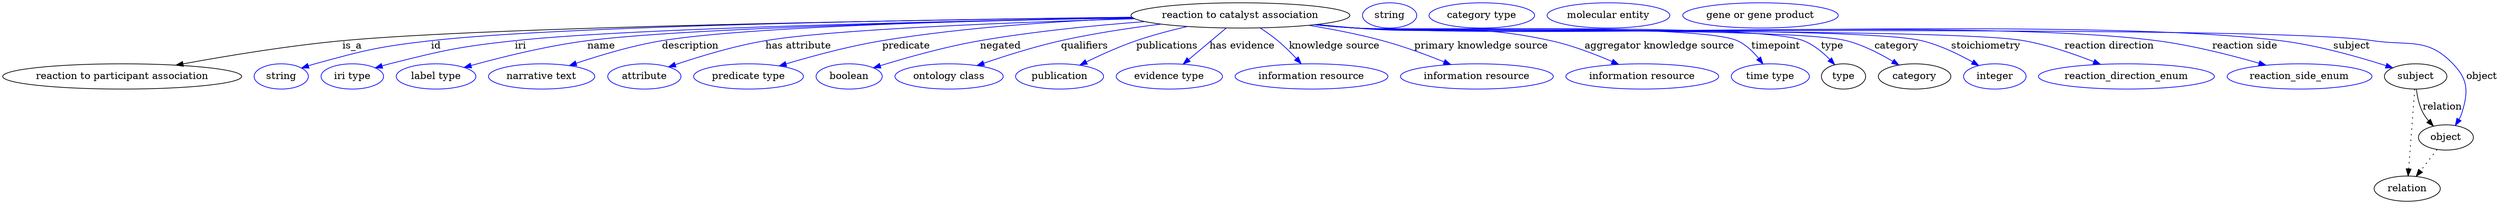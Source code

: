digraph {
	graph [bb="0,0,3541.6,283"];
	node [label="\N"];
	"reaction to catalyst association"	[height=0.5,
		label="reaction to catalyst association",
		pos="1756.6,265",
		width=4.3149];
	"reaction to participant association"	[height=0.5,
		pos="169.63,178",
		width=4.7121];
	"reaction to catalyst association" -> "reaction to participant association"	[label=is_a,
		lp="497.63,221.5",
		pos="e,246.38,194.09 1603,262.29 1313.3,258.64 696.35,248.77 483.63,229 406.29,221.81 319.1,207.42 256.25,195.91"];
	id	[color=blue,
		height=0.5,
		label=string,
		pos="395.63,178",
		width=1.0652];
	"reaction to catalyst association" -> id	[color=blue,
		label=id,
		lp="617.63,221.5",
		pos="e,424.36,189.94 1602.8,262.44 1335.9,259.21 798.04,250.23 610.63,229 535.46,220.48 516.6,216.02 443.63,196 440.48,195.13 437.24,\
194.16 433.99,193.14",
		style=solid];
	iri	[color=blue,
		height=0.5,
		label="iri type",
		pos="496.63,178",
		width=1.2277];
	"reaction to catalyst association" -> iri	[color=blue,
		label=iri,
		lp="741.63,221.5",
		pos="e,529.24,190.21 1603.9,261.46 1361,256.97 897.54,246.41 733.63,229 651.02,220.22 630.26,216.07 549.63,196 546.2,195.15 542.67,194.19 \
539.13,193.17",
		style=solid];
	name	[color=blue,
		height=0.5,
		label="label type",
		pos="615.63,178",
		width=1.5707];
	"reaction to catalyst association" -> name	[color=blue,
		label=name,
		lp="850.63,221.5",
		pos="e,655.61,190.85 1603.8,261.56 1380.4,257.43 975.44,247.62 830.63,229 773.16,221.61 708.56,205.5 665.32,193.56",
		style=solid];
	description	[color=blue,
		height=0.5,
		label="narrative text",
		pos="765.63,178",
		width=2.0943];
	"reaction to catalyst association" -> description	[color=blue,
		label=description,
		lp="976.13,221.5",
		pos="e,804.84,193.5 1603.4,261.91 1402.1,258.4 1059.7,249.57 935.63,229 893.92,222.08 848,208.18 814.41,196.79",
		style=solid];
	"has attribute"	[color=blue,
		height=0.5,
		label=attribute,
		pos="910.63,178",
		width=1.4443];
	"reaction to catalyst association" -> "has attribute"	[color=blue,
		label="has attribute",
		lp="1129.6,221.5",
		pos="e,945,191.55 1606.5,260.24 1439.2,255.33 1179.6,245.39 1082.6,229 1038.3,221.5 989.09,206.5 954.73,194.88",
		style=solid];
	predicate	[color=blue,
		height=0.5,
		label="predicate type",
		pos="1058.6,178",
		width=2.1665];
	"reaction to catalyst association" -> predicate	[color=blue,
		label=predicate,
		lp="1282.6,221.5",
		pos="e,1102.3,193 1604.9,261.01 1503.5,257.19 1367.4,248.54 1248.6,229 1201.8,221.3 1149.8,207.21 1112,195.94",
		style=solid];
	negated	[color=blue,
		height=0.5,
		label=boolean,
		pos="1201.6,178",
		width=1.2999];
	"reaction to catalyst association" -> negated	[color=blue,
		label=negated,
		lp="1415.6,221.5",
		pos="e,1236,190.34 1620.7,256.18 1550.4,250.87 1463.6,242.32 1386.6,229 1337.8,220.54 1283.1,204.99 1246,193.47",
		style=solid];
	qualifiers	[color=blue,
		height=0.5,
		label="ontology class",
		pos="1342.6,178",
		width=2.1304];
	"reaction to catalyst association" -> qualifiers	[color=blue,
		label=qualifiers,
		lp="1535.1,221.5",
		pos="e,1382.3,193.53 1643.6,252.63 1599,247.07 1547.6,239.31 1501.6,229 1464.3,220.63 1423.1,207.57 1392,196.9",
		style=solid];
	publications	[color=blue,
		height=0.5,
		label=publication,
		pos="1499.6,178",
		width=1.7332];
	"reaction to catalyst association" -> publications	[color=blue,
		label=publications,
		lp="1652.6,221.5",
		pos="e,1528.6,194.2 1681.3,249.21 1657.7,243.79 1631.9,236.98 1608.6,229 1584.4,220.66 1558.2,208.78 1537.6,198.69",
		style=solid];
	"has evidence"	[color=blue,
		height=0.5,
		label="evidence type",
		pos="1655.6,178",
		width=2.0943];
	"reaction to catalyst association" -> "has evidence"	[color=blue,
		label="has evidence",
		lp="1759.1,221.5",
		pos="e,1675.4,195.6 1736.2,246.8 1720.9,233.96 1699.9,216.27 1683.2,202.19",
		style=solid];
	"knowledge source"	[color=blue,
		height=0.5,
		label="information resource",
		pos="1857.6,178",
		width=3.015];
	"reaction to catalyst association" -> "knowledge source"	[color=blue,
		label="knowledge source",
		lp="1890.1,221.5",
		pos="e,1842.9,196.14 1784.7,247.13 1793,241.7 1801.9,235.42 1809.6,229 1818.8,221.33 1828.1,212.07 1836.1,203.61",
		style=solid];
	"primary knowledge source"	[color=blue,
		height=0.5,
		label="information resource",
		pos="2092.6,178",
		width=3.015];
	"reaction to catalyst association" -> "primary knowledge source"	[color=blue,
		label="primary knowledge source",
		lp="2098.6,221.5",
		pos="e,2055.4,195.02 1853.8,250.92 1887.3,245.42 1924.9,238.14 1958.6,229 1988.3,220.97 2020.6,209.03 2046,198.83",
		style=solid];
	"aggregator knowledge source"	[color=blue,
		height=0.5,
		label="information resource",
		pos="2327.6,178",
		width=3.015];
	"reaction to catalyst association" -> "aggregator knowledge source"	[color=blue,
		label="aggregator knowledge source",
		lp="2352.1,221.5",
		pos="e,2294,195.17 1865.7,252.17 1884.4,250.32 1903.6,248.52 1921.6,247 2044.1,236.7 2077.6,255.36 2197.6,229 2227.7,222.4 2260,210.01 \
2284.9,199.21",
		style=solid];
	timepoint	[color=blue,
		height=0.5,
		label="time type",
		pos="2509.6,178",
		width=1.5346];
	"reaction to catalyst association" -> timepoint	[color=blue,
		label=timepoint,
		lp="2517.6,221.5",
		pos="e,2499.1,195.77 1863.5,251.9 1882.8,250.02 1902.8,248.28 1921.6,247 1981.6,242.92 2407.8,253.79 2462.6,229 2474.7,223.55 2485.1,\
213.44 2493.1,203.72",
		style=solid];
	type	[height=0.5,
		pos="2613.6,178",
		width=0.86659];
	"reaction to catalyst association" -> type	[color=blue,
		label=type,
		lp="2597.6,221.5",
		pos="e,2601,194.87 1863,251.86 1882.5,249.98 1902.7,248.24 1921.6,247 1992.1,242.38 2490.9,254.8 2556.6,229 2570.9,223.4 2584,212.57 \
2594,202.41",
		style=solid];
	category	[height=0.5,
		pos="2714.6,178",
		width=1.4263];
	"reaction to catalyst association" -> category	[color=blue,
		label=category,
		lp="2689.1,221.5",
		pos="e,2692.3,194.23 1863,251.82 1882.5,249.94 1902.7,248.22 1921.6,247 1998.8,242.03 2542.7,248.21 2617.6,229 2641.1,222.98 2665.4,210.47 \
2683.8,199.47",
		style=solid];
	stoichiometry	[color=blue,
		height=0.5,
		label=integer,
		pos="2828.6,178",
		width=1.2277];
	"reaction to catalyst association" -> stoichiometry	[color=blue,
		label=stoichiometry,
		lp="2816.1,221.5",
		pos="e,2805.8,193.54 1862.6,251.81 1882.2,249.92 1902.5,248.2 1921.6,247 2010.7,241.42 2637.8,249.8 2724.6,229 2750.3,222.84 2777.1,209.77 \
2797.1,198.54",
		style=solid];
	"reaction direction"	[color=blue,
		height=0.5,
		label=reaction_direction_enum,
		pos="3015.6,178",
		width=3.4664];
	"reaction to catalyst association" -> "reaction direction"	[color=blue,
		label="reaction direction",
		lp="2991.1,221.5",
		pos="e,2978.7,195.25 1862.6,251.76 1882.2,249.87 1902.5,248.16 1921.6,247 2026.8,240.6 2765.9,247.29 2869.6,229 2903.9,222.97 2940.9,\
210.21 2969.1,199.1",
		style=solid];
	"reaction side"	[color=blue,
		height=0.5,
		label=reaction_side_enum,
		pos="3260.6,178",
		width=2.8525];
	"reaction to catalyst association" -> "reaction side"	[color=blue,
		label="reaction side",
		lp="3184.1,221.5",
		pos="e,3213.1,194.03 1862.2,251.75 1881.9,249.85 1902.4,248.14 1921.6,247 2173.9,232.04 2808,261.57 3058.6,229 3108.3,222.55 3163.4,208.43 \
3203.5,196.84",
		style=solid];
	subject	[height=0.5,
		pos="3425.6,178",
		width=1.2277];
	"reaction to catalyst association" -> subject	[color=blue,
		label=subject,
		lp="3335.6,221.5",
		pos="e,3393,190.36 1862.1,251.72 1881.9,249.82 1902.4,248.12 1921.6,247 2212.9,230.03 2945.1,265.15 3234.6,229 3286.8,222.49 3345,205.85 \
3383.3,193.54",
		style=solid];
	object	[height=0.5,
		pos="3468.6,91",
		width=1.0832];
	"reaction to catalyst association" -> object	[color=blue,
		label=object,
		lp="3519.6,178",
		pos="e,3482,108.09 1861.7,251.74 1881.6,249.83 1902.2,248.12 1921.6,247 2081.8,237.77 3206.9,252.71 3365.6,229 3417.4,221.27 3442.5,233.87 \
3478.6,196 3500.2,173.41 3500.6,156.9 3491.6,127 3490.6,123.55 3489.1,120.13 3487.4,116.85",
		style=solid];
	association_type	[color=blue,
		height=0.5,
		label=string,
		pos="1968.6,265",
		width=1.0652];
	association_category	[color=blue,
		height=0.5,
		label="category type",
		pos="2099.6,265",
		width=2.0762];
	subject -> object	[label=relation,
		lp="3463.6,134.5",
		pos="e,3450.7,107.23 3426.7,159.55 3427.9,149.57 3430.4,137.07 3435.6,127 3437.9,122.68 3440.8,118.52 3444,114.66"];
	relation	[height=0.5,
		pos="3413.6,18",
		width=1.2999];
	subject -> relation	[pos="e,3414.9,36.188 3424.3,159.79 3422.3,132.48 3418.2,78.994 3415.7,46.38",
		style=dotted];
	"reaction to participant association_subject"	[color=blue,
		height=0.5,
		label="molecular entity",
		pos="2279.6,265",
		width=2.4192];
	object -> relation	[pos="e,3426.4,35.54 3456.2,73.889 3449.2,64.939 3440.5,53.617 3432.7,43.584",
		style=dotted];
	"reaction to catalyst association_object"	[color=blue,
		height=0.5,
		label="gene or gene product",
		pos="2495.6,265",
		width=3.0692];
}
